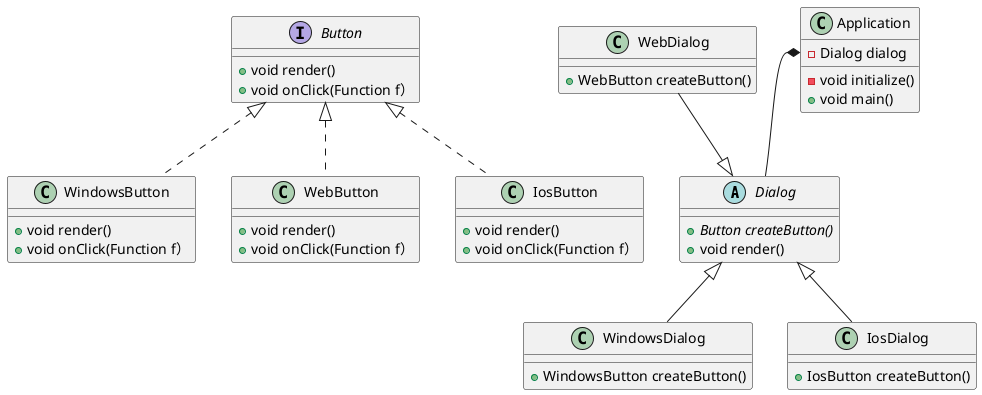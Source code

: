 @startuml

abstract class Dialog {
+{abstract} Button createButton()
+ void render()
}

class WindowsDialog {
+ WindowsButton createButton()
}

class IosDialog {
+ IosButton createButton()
}

class WebDialog {
+ WebButton createButton()
}

WindowsDialog -up-|> Dialog
IosDialog -up-|> Dialog
WebDialog -down-|> Dialog

interface Button {
+ void render()
+ void onClick(Function f）
}

class WindowsButton {
+ void render()
+ void onClick(Function f）
}

class WebButton {
+ void render()
+ void onClick(Function f）
}

class IosButton {
+ void render()
+ void onClick(Function f）
}

WebButton .up.|> Button
WindowsButton .up.|> Button
IosButton .up.|> Button

class Application {
-Dialog dialog
- void initialize()
+ void main()
}

Application::dialog *-- Dialog



@enduml